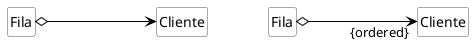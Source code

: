 @startuml mod07ima12
hide circle
hide methods
hide empty members

skinparam class {
    BackgroundColor White
    ArrowColor Black
    BorderColor #505050
}
class "Fila" as fi
class "Cliente" as cl
class "Fila" as fi2
class "Cliente" as cl2
left to right direction
fi o---> cl
cl -[#white]- fi2
fi2 o--->"{ordered}" cl2
@enduml